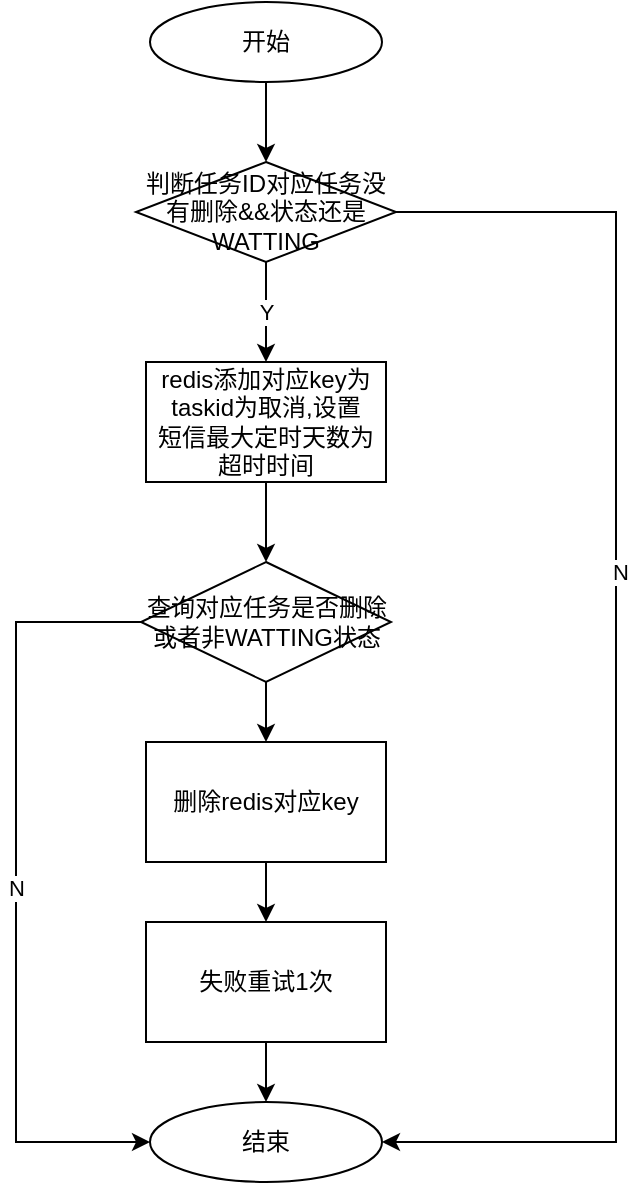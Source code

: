<mxfile version="13.1.1" type="github">
  <diagram id="prtHgNgQTEPvFCAcTncT" name="Page-1">
    <mxGraphModel dx="1422" dy="713" grid="1" gridSize="10" guides="1" tooltips="1" connect="1" arrows="1" fold="1" page="1" pageScale="1" pageWidth="827" pageHeight="1169" math="0" shadow="0">
      <root>
        <mxCell id="0" />
        <mxCell id="1" parent="0" />
        <mxCell id="Zx9HdxWzc3TvK8Gs6lof-6" style="edgeStyle=orthogonalEdgeStyle;rounded=0;orthogonalLoop=1;jettySize=auto;html=1;entryX=0.5;entryY=0;entryDx=0;entryDy=0;" edge="1" parent="1" source="Zx9HdxWzc3TvK8Gs6lof-1" target="Zx9HdxWzc3TvK8Gs6lof-4">
          <mxGeometry relative="1" as="geometry" />
        </mxCell>
        <mxCell id="Zx9HdxWzc3TvK8Gs6lof-1" value="开始" style="ellipse;whiteSpace=wrap;html=1;" vertex="1" parent="1">
          <mxGeometry x="357" y="110" width="116" height="40" as="geometry" />
        </mxCell>
        <mxCell id="Zx9HdxWzc3TvK8Gs6lof-2" value="结束" style="ellipse;whiteSpace=wrap;html=1;" vertex="1" parent="1">
          <mxGeometry x="357" y="660" width="116" height="40" as="geometry" />
        </mxCell>
        <mxCell id="Zx9HdxWzc3TvK8Gs6lof-10" style="edgeStyle=orthogonalEdgeStyle;rounded=0;orthogonalLoop=1;jettySize=auto;html=1;entryX=0.5;entryY=0;entryDx=0;entryDy=0;" edge="1" parent="1" source="Zx9HdxWzc3TvK8Gs6lof-3" target="Zx9HdxWzc3TvK8Gs6lof-7">
          <mxGeometry relative="1" as="geometry" />
        </mxCell>
        <mxCell id="Zx9HdxWzc3TvK8Gs6lof-3" value="redis添加对应key为taskid为取消,设置&lt;br&gt;短信最大定时天数为超时时间" style="rounded=0;whiteSpace=wrap;html=1;" vertex="1" parent="1">
          <mxGeometry x="355" y="290" width="120" height="60" as="geometry" />
        </mxCell>
        <mxCell id="Zx9HdxWzc3TvK8Gs6lof-5" value="Y" style="edgeStyle=orthogonalEdgeStyle;rounded=0;orthogonalLoop=1;jettySize=auto;html=1;exitX=0.5;exitY=1;exitDx=0;exitDy=0;entryX=0.5;entryY=0;entryDx=0;entryDy=0;" edge="1" parent="1" source="Zx9HdxWzc3TvK8Gs6lof-4" target="Zx9HdxWzc3TvK8Gs6lof-3">
          <mxGeometry relative="1" as="geometry" />
        </mxCell>
        <mxCell id="Zx9HdxWzc3TvK8Gs6lof-8" style="edgeStyle=orthogonalEdgeStyle;rounded=0;orthogonalLoop=1;jettySize=auto;html=1;entryX=1;entryY=0.5;entryDx=0;entryDy=0;" edge="1" parent="1" source="Zx9HdxWzc3TvK8Gs6lof-4" target="Zx9HdxWzc3TvK8Gs6lof-2">
          <mxGeometry relative="1" as="geometry">
            <Array as="points">
              <mxPoint x="590" y="215" />
              <mxPoint x="590" y="680" />
            </Array>
          </mxGeometry>
        </mxCell>
        <mxCell id="Zx9HdxWzc3TvK8Gs6lof-9" value="N" style="edgeLabel;html=1;align=center;verticalAlign=middle;resizable=0;points=[];" vertex="1" connectable="0" parent="Zx9HdxWzc3TvK8Gs6lof-8">
          <mxGeometry x="-0.162" y="2" relative="1" as="geometry">
            <mxPoint as="offset" />
          </mxGeometry>
        </mxCell>
        <mxCell id="Zx9HdxWzc3TvK8Gs6lof-4" value="判断任务ID对应任务没有删除&amp;amp;&amp;amp;状态还是WATTING" style="rhombus;whiteSpace=wrap;html=1;" vertex="1" parent="1">
          <mxGeometry x="350" y="190" width="130" height="50" as="geometry" />
        </mxCell>
        <mxCell id="Zx9HdxWzc3TvK8Gs6lof-11" value="N" style="edgeStyle=orthogonalEdgeStyle;rounded=0;orthogonalLoop=1;jettySize=auto;html=1;entryX=0;entryY=0.5;entryDx=0;entryDy=0;" edge="1" parent="1" source="Zx9HdxWzc3TvK8Gs6lof-7" target="Zx9HdxWzc3TvK8Gs6lof-2">
          <mxGeometry relative="1" as="geometry">
            <Array as="points">
              <mxPoint x="290" y="420" />
              <mxPoint x="290" y="680" />
            </Array>
          </mxGeometry>
        </mxCell>
        <mxCell id="Zx9HdxWzc3TvK8Gs6lof-13" style="edgeStyle=orthogonalEdgeStyle;rounded=0;orthogonalLoop=1;jettySize=auto;html=1;exitX=0.5;exitY=1;exitDx=0;exitDy=0;entryX=0.5;entryY=0;entryDx=0;entryDy=0;" edge="1" parent="1" source="Zx9HdxWzc3TvK8Gs6lof-7" target="Zx9HdxWzc3TvK8Gs6lof-12">
          <mxGeometry relative="1" as="geometry" />
        </mxCell>
        <mxCell id="Zx9HdxWzc3TvK8Gs6lof-7" value="查询对应任务是否删除或者非WATTING状态" style="rhombus;whiteSpace=wrap;html=1;" vertex="1" parent="1">
          <mxGeometry x="352.5" y="390" width="125" height="60" as="geometry" />
        </mxCell>
        <mxCell id="Zx9HdxWzc3TvK8Gs6lof-17" style="edgeStyle=orthogonalEdgeStyle;rounded=0;orthogonalLoop=1;jettySize=auto;html=1;entryX=0.5;entryY=0;entryDx=0;entryDy=0;" edge="1" parent="1" source="Zx9HdxWzc3TvK8Gs6lof-12" target="Zx9HdxWzc3TvK8Gs6lof-16">
          <mxGeometry relative="1" as="geometry" />
        </mxCell>
        <mxCell id="Zx9HdxWzc3TvK8Gs6lof-12" value="删除redis对应key" style="rounded=0;whiteSpace=wrap;html=1;" vertex="1" parent="1">
          <mxGeometry x="355" y="480" width="120" height="60" as="geometry" />
        </mxCell>
        <mxCell id="Zx9HdxWzc3TvK8Gs6lof-18" style="edgeStyle=orthogonalEdgeStyle;rounded=0;orthogonalLoop=1;jettySize=auto;html=1;entryX=0.5;entryY=0;entryDx=0;entryDy=0;" edge="1" parent="1" source="Zx9HdxWzc3TvK8Gs6lof-16" target="Zx9HdxWzc3TvK8Gs6lof-2">
          <mxGeometry relative="1" as="geometry" />
        </mxCell>
        <mxCell id="Zx9HdxWzc3TvK8Gs6lof-16" value="失败重试1次" style="rounded=0;whiteSpace=wrap;html=1;" vertex="1" parent="1">
          <mxGeometry x="355" y="570" width="120" height="60" as="geometry" />
        </mxCell>
      </root>
    </mxGraphModel>
  </diagram>
</mxfile>
